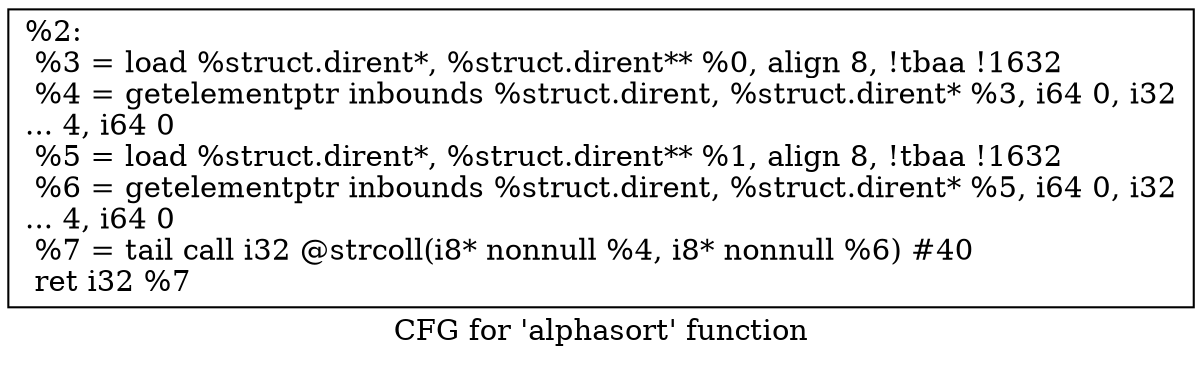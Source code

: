 digraph "CFG for 'alphasort' function" {
	label="CFG for 'alphasort' function";

	Node0x1b4ba50 [shape=record,label="{%2:\l  %3 = load %struct.dirent*, %struct.dirent** %0, align 8, !tbaa !1632\l  %4 = getelementptr inbounds %struct.dirent, %struct.dirent* %3, i64 0, i32\l... 4, i64 0\l  %5 = load %struct.dirent*, %struct.dirent** %1, align 8, !tbaa !1632\l  %6 = getelementptr inbounds %struct.dirent, %struct.dirent* %5, i64 0, i32\l... 4, i64 0\l  %7 = tail call i32 @strcoll(i8* nonnull %4, i8* nonnull %6) #40\l  ret i32 %7\l}"];
}
